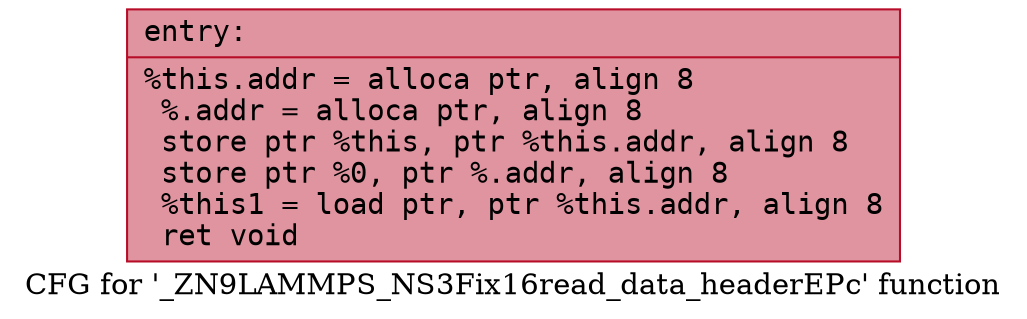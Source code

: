 digraph "CFG for '_ZN9LAMMPS_NS3Fix16read_data_headerEPc' function" {
	label="CFG for '_ZN9LAMMPS_NS3Fix16read_data_headerEPc' function";

	Node0x560f40cb6a50 [shape=record,color="#b70d28ff", style=filled, fillcolor="#b70d2870" fontname="Courier",label="{entry:\l|  %this.addr = alloca ptr, align 8\l  %.addr = alloca ptr, align 8\l  store ptr %this, ptr %this.addr, align 8\l  store ptr %0, ptr %.addr, align 8\l  %this1 = load ptr, ptr %this.addr, align 8\l  ret void\l}"];
}
